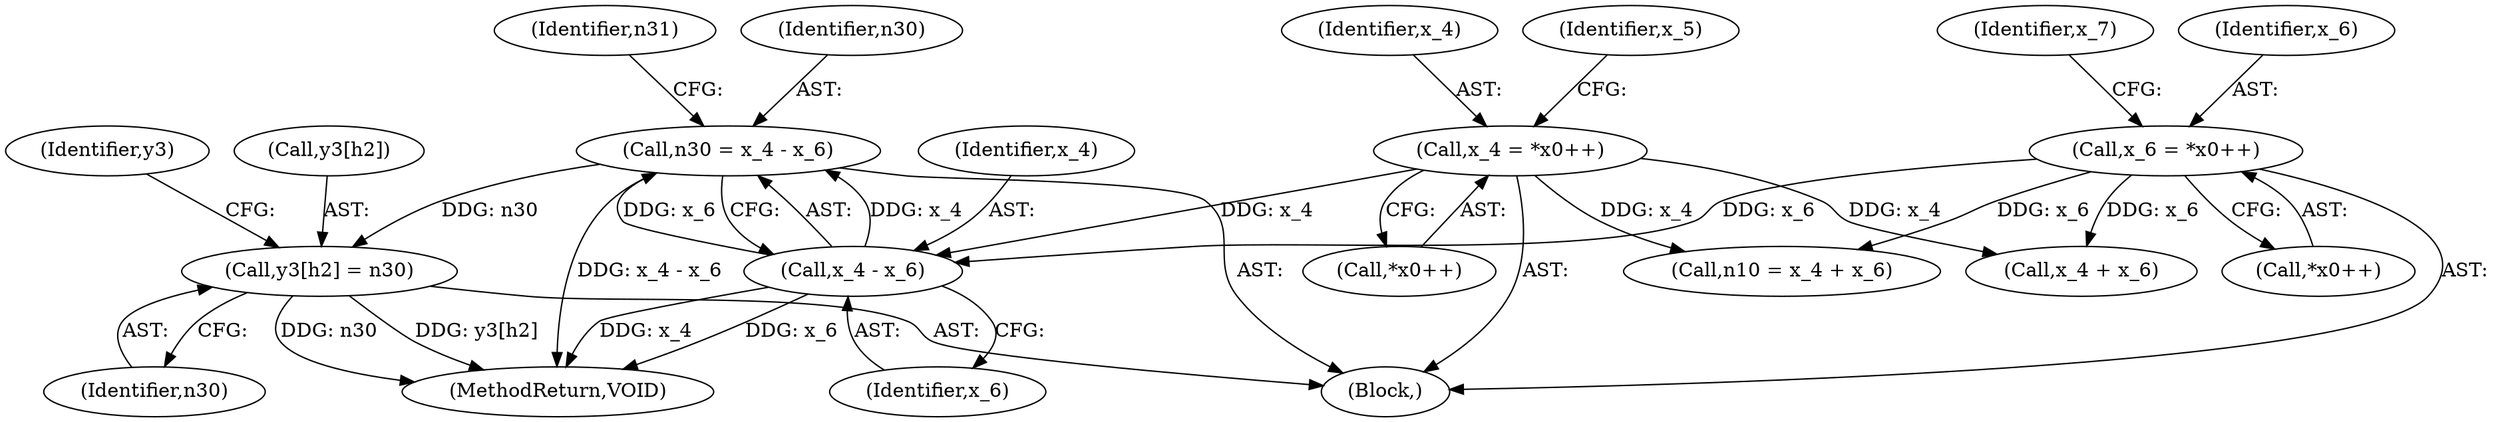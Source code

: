 digraph "0_Android_04e8cd58f075bec5892e369c8deebca9c67e855c@pointer" {
"1000343" [label="(Call,y3[h2] = n30)"];
"1000297" [label="(Call,n30 = x_4 - x_6)"];
"1000299" [label="(Call,x_4 - x_6)"];
"1000247" [label="(Call,x_4 = *x0++)"];
"1000257" [label="(Call,x_6 = *x0++)"];
"1000300" [label="(Identifier,x_4)"];
"1000301" [label="(Identifier,x_6)"];
"1000343" [label="(Call,y3[h2] = n30)"];
"1000219" [label="(Block,)"];
"1000299" [label="(Call,x_4 - x_6)"];
"1000505" [label="(MethodReturn,VOID)"];
"1000263" [label="(Identifier,x_7)"];
"1000347" [label="(Identifier,n30)"];
"1000303" [label="(Identifier,n31)"];
"1000248" [label="(Identifier,x_4)"];
"1000249" [label="(Call,*x0++)"];
"1000344" [label="(Call,y3[h2])"];
"1000287" [label="(Call,n10 = x_4 + x_6)"];
"1000253" [label="(Identifier,x_5)"];
"1000289" [label="(Call,x_4 + x_6)"];
"1000350" [label="(Identifier,y3)"];
"1000247" [label="(Call,x_4 = *x0++)"];
"1000259" [label="(Call,*x0++)"];
"1000297" [label="(Call,n30 = x_4 - x_6)"];
"1000298" [label="(Identifier,n30)"];
"1000257" [label="(Call,x_6 = *x0++)"];
"1000258" [label="(Identifier,x_6)"];
"1000343" -> "1000219"  [label="AST: "];
"1000343" -> "1000347"  [label="CFG: "];
"1000344" -> "1000343"  [label="AST: "];
"1000347" -> "1000343"  [label="AST: "];
"1000350" -> "1000343"  [label="CFG: "];
"1000343" -> "1000505"  [label="DDG: y3[h2]"];
"1000343" -> "1000505"  [label="DDG: n30"];
"1000297" -> "1000343"  [label="DDG: n30"];
"1000297" -> "1000219"  [label="AST: "];
"1000297" -> "1000299"  [label="CFG: "];
"1000298" -> "1000297"  [label="AST: "];
"1000299" -> "1000297"  [label="AST: "];
"1000303" -> "1000297"  [label="CFG: "];
"1000297" -> "1000505"  [label="DDG: x_4 - x_6"];
"1000299" -> "1000297"  [label="DDG: x_4"];
"1000299" -> "1000297"  [label="DDG: x_6"];
"1000299" -> "1000301"  [label="CFG: "];
"1000300" -> "1000299"  [label="AST: "];
"1000301" -> "1000299"  [label="AST: "];
"1000299" -> "1000505"  [label="DDG: x_6"];
"1000299" -> "1000505"  [label="DDG: x_4"];
"1000247" -> "1000299"  [label="DDG: x_4"];
"1000257" -> "1000299"  [label="DDG: x_6"];
"1000247" -> "1000219"  [label="AST: "];
"1000247" -> "1000249"  [label="CFG: "];
"1000248" -> "1000247"  [label="AST: "];
"1000249" -> "1000247"  [label="AST: "];
"1000253" -> "1000247"  [label="CFG: "];
"1000247" -> "1000287"  [label="DDG: x_4"];
"1000247" -> "1000289"  [label="DDG: x_4"];
"1000257" -> "1000219"  [label="AST: "];
"1000257" -> "1000259"  [label="CFG: "];
"1000258" -> "1000257"  [label="AST: "];
"1000259" -> "1000257"  [label="AST: "];
"1000263" -> "1000257"  [label="CFG: "];
"1000257" -> "1000287"  [label="DDG: x_6"];
"1000257" -> "1000289"  [label="DDG: x_6"];
}
